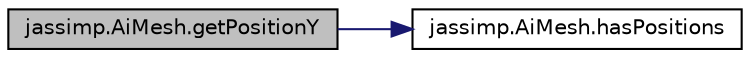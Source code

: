 digraph "jassimp.AiMesh.getPositionY"
{
  edge [fontname="Helvetica",fontsize="10",labelfontname="Helvetica",labelfontsize="10"];
  node [fontname="Helvetica",fontsize="10",shape=record];
  rankdir="LR";
  Node1 [label="jassimp.AiMesh.getPositionY",height=0.2,width=0.4,color="black", fillcolor="grey75", style="filled", fontcolor="black"];
  Node1 -> Node2 [color="midnightblue",fontsize="10",style="solid"];
  Node2 [label="jassimp.AiMesh.hasPositions",height=0.2,width=0.4,color="black", fillcolor="white", style="filled",URL="$classjassimp_1_1_ai_mesh.html#a3ce02d9155a0dba1ac60bccb8e7c4716"];
}
